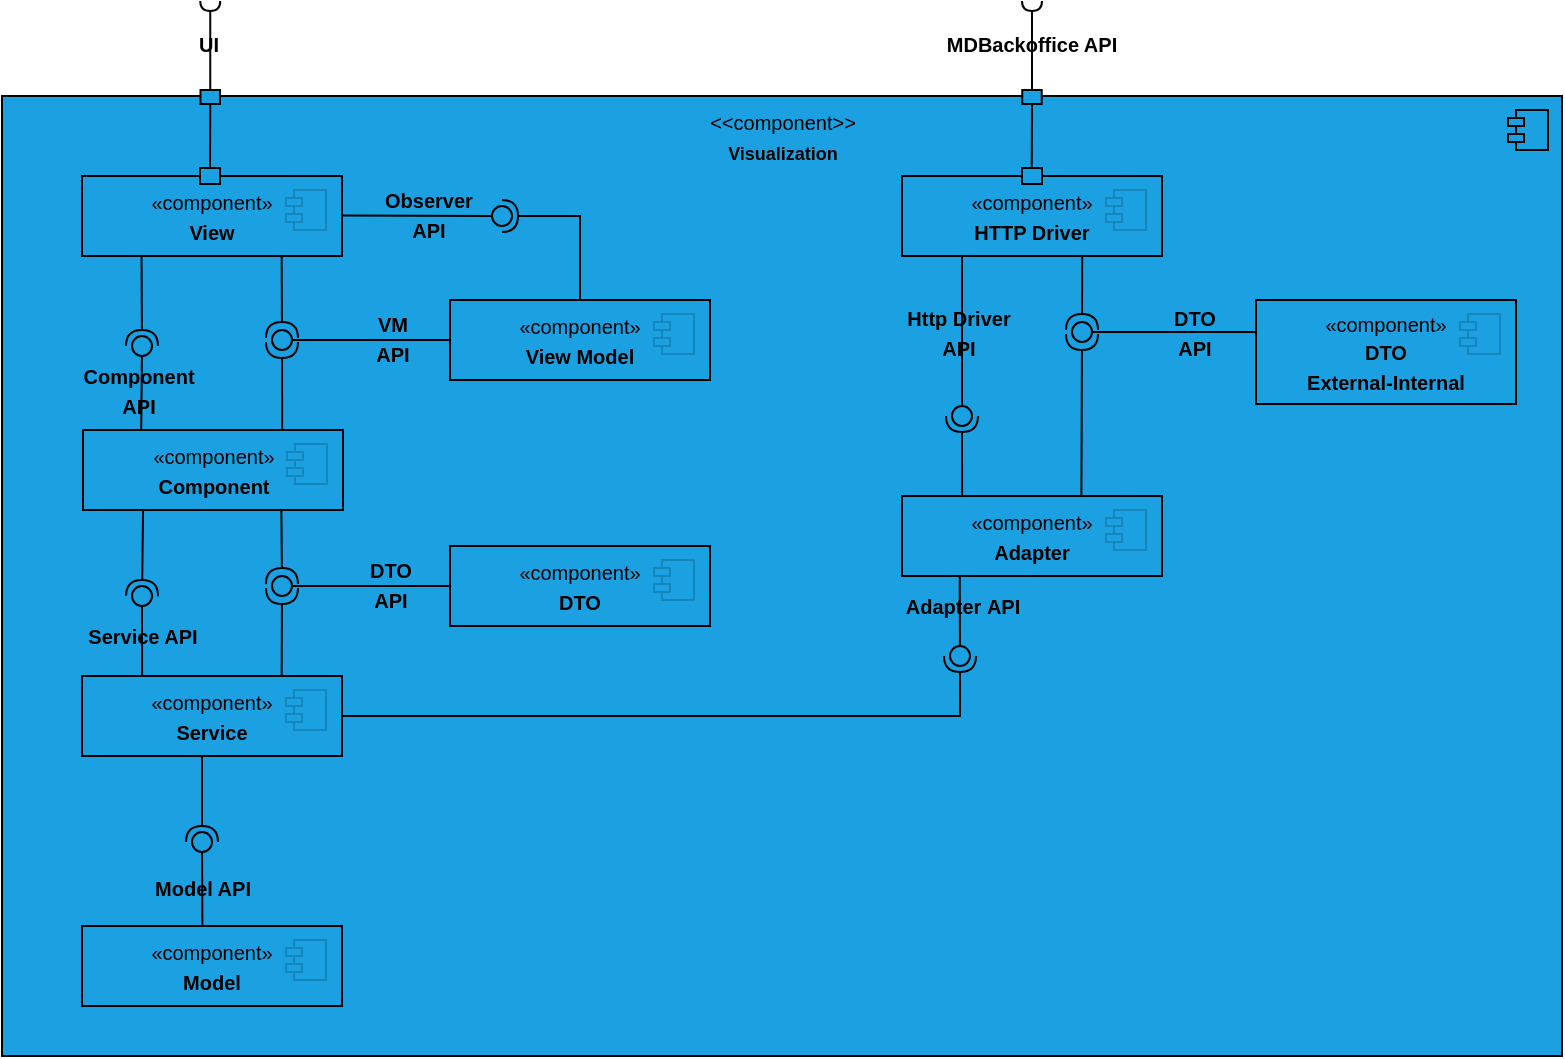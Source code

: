 <mxfile version="24.7.17">
  <diagram name="Página-1" id="Fh4nR_tUQDc_MorZCX80">
    <mxGraphModel dx="1327" dy="730" grid="1" gridSize="10" guides="1" tooltips="1" connect="1" arrows="1" fold="1" page="1" pageScale="1" pageWidth="827" pageHeight="1169" math="0" shadow="0">
      <root>
        <mxCell id="0" />
        <mxCell id="1" parent="0" />
        <mxCell id="FWHw1slbgGrIIxlb3Wqc-3" value="" style="html=1;dropTarget=0;whiteSpace=wrap;fillColor=#1BA1E2;strokeColor=#030303;shadow=0;movable=0;resizable=0;rotatable=0;deletable=0;editable=0;locked=1;connectable=0;" parent="1" vertex="1">
          <mxGeometry x="200" y="140" width="780" height="480" as="geometry" />
        </mxCell>
        <mxCell id="FWHw1slbgGrIIxlb3Wqc-4" value="" style="shape=module;jettyWidth=8;jettyHeight=4;fillColor=#1BA1E2;strokeColor=#030303;shadow=0;" parent="FWHw1slbgGrIIxlb3Wqc-3" vertex="1">
          <mxGeometry x="1" width="20" height="20" relative="1" as="geometry">
            <mxPoint x="-27" y="7" as="offset" />
          </mxGeometry>
        </mxCell>
        <mxCell id="FWHw1slbgGrIIxlb3Wqc-5" value="&lt;font style=&quot;font-size: 10px;&quot;&gt;&amp;lt;&amp;lt;component&amp;gt;&amp;gt;&lt;/font&gt;&lt;div&gt;&lt;b style=&quot;background-color: initial;&quot;&gt;&lt;font style=&quot;font-size: 9px;&quot;&gt;Visualization&lt;/font&gt;&lt;/b&gt;&lt;/div&gt;" style="text;html=1;align=center;verticalAlign=middle;whiteSpace=wrap;rounded=0;" parent="1" vertex="1">
          <mxGeometry x="547.5" y="150" width="85" height="20" as="geometry" />
        </mxCell>
        <mxCell id="FWHw1slbgGrIIxlb3Wqc-6" value="&lt;span style=&quot;font-size: 10px;&quot;&gt;«component»&lt;/span&gt;&lt;br style=&quot;font-size: 10px;&quot;&gt;&lt;b style=&quot;font-size: 10px;&quot;&gt;View&lt;/b&gt;" style="html=1;dropTarget=0;whiteSpace=wrap;fillColor=#1BA1E2;strokeColor=#000000;" parent="1" vertex="1">
          <mxGeometry x="240" y="180" width="130" height="40" as="geometry" />
        </mxCell>
        <mxCell id="FWHw1slbgGrIIxlb3Wqc-7" value="" style="shape=module;jettyWidth=8;jettyHeight=4;fillColor=#1BA1E2;strokeColor=#1685BA;" parent="FWHw1slbgGrIIxlb3Wqc-6" vertex="1">
          <mxGeometry x="1" width="20" height="20" relative="1" as="geometry">
            <mxPoint x="-28" y="7" as="offset" />
          </mxGeometry>
        </mxCell>
        <mxCell id="FWHw1slbgGrIIxlb3Wqc-8" value="&lt;span style=&quot;font-size: 10px;&quot;&gt;«component»&lt;/span&gt;&lt;br style=&quot;font-size: 10px;&quot;&gt;&lt;b style=&quot;font-size: 10px;&quot;&gt;Component&lt;/b&gt;&lt;span style=&quot;color: rgba(0, 0, 0, 0); font-family: monospace; font-size: 0px; text-align: start; text-wrap: nowrap;&quot;&gt;%3CmxGraphModel%3E%3Croot%3E%3CmxCell%20id%3D%220%22%2F%3E%3CmxCell%20id%3D%221%22%20parent%3D%220%22%2F%3E%3CmxCell%20id%3D%222%22%20value%3D%22%26lt%3Bspan%20style%3D%26quot%3Bfont-size%3A%2010px%3B%26quot%3B%26gt%3B%C2%ABcomponent%C2%BB%26lt%3B%2Fspan%26gt%3B%26lt%3Bbr%20style%3D%26quot%3Bfont-size%3A%2010px%3B%26quot%3B%26gt%3B%26lt%3Bb%20style%3D%26quot%3Bfont-size%3A%2010px%3B%26quot%3B%26gt%3BView%26lt%3B%2Fb%26gt%3B%22%20style%3D%22html%3D1%3BdropTarget%3D0%3BwhiteSpace%3Dwrap%3BfillColor%3D%231BA1E2%3BstrokeColor%3D%23000000%3B%22%20vertex%3D%221%22%20parent%3D%221%22%3E%3CmxGeometry%20x%3D%22240%22%20y%3D%22200%22%20width%3D%22130%22%20height%3D%2240%22%20as%3D%22geometry%22%2F%3E%3C%2FmxCell%3E%3CmxCell%20id%3D%223%22%20value%3D%22%22%20style%3D%22shape%3Dmodule%3BjettyWidth%3D8%3BjettyHeight%3D4%3BfillColor%3D%231BA1E2%3BstrokeColor%3D%231685BA%3B%22%20vertex%3D%221%22%20parent%3D%222%22%3E%3CmxGeometry%20x%3D%221%22%20width%3D%2220%22%20height%3D%2220%22%20relative%3D%221%22%20as%3D%22geometry%22%3E%3CmxPoint%20x%3D%22-28%22%20y%3D%227%22%20as%3D%22offset%22%2F%3E%3C%2FmxGeometry%3E%3C%2FmxCell%3E%3C%2Froot%3E%3C%2FmxGraphModel%3E&lt;/span&gt;" style="html=1;dropTarget=0;whiteSpace=wrap;fillColor=#1BA1E2;strokeColor=#030303;" parent="1" vertex="1">
          <mxGeometry x="240.5" y="307" width="130" height="40" as="geometry" />
        </mxCell>
        <mxCell id="FWHw1slbgGrIIxlb3Wqc-9" value="" style="shape=module;jettyWidth=8;jettyHeight=4;fillColor=#1BA1E2;strokeColor=#1685BA;" parent="FWHw1slbgGrIIxlb3Wqc-8" vertex="1">
          <mxGeometry x="1" width="20" height="20" relative="1" as="geometry">
            <mxPoint x="-28" y="7" as="offset" />
          </mxGeometry>
        </mxCell>
        <mxCell id="FWHw1slbgGrIIxlb3Wqc-10" value="&lt;span style=&quot;font-size: 10px;&quot;&gt;«component»&lt;/span&gt;&lt;br style=&quot;font-size: 10px;&quot;&gt;&lt;b style=&quot;font-size: 10px;&quot;&gt;Service&lt;/b&gt;&lt;span style=&quot;color: rgba(0, 0, 0, 0); font-family: monospace; font-size: 0px; text-align: start; text-wrap: nowrap;&quot;&gt;%3CmxGraphModel%3E%3Croot%3E%3CmxCell%20id%3D%220%22%2F%3E%3CmxCell%20id%3D%221%22%20parent%3D%220%22%2F%3E%3CmxCell%20id%3D%222%22%20value%3D%22%26lt%3Bspan%20style%3D%26quot%3Bfont-size%3A%2010px%3B%26quot%3B%26gt%3B%C2%ABcomponent%C2%BB%26lt%3B%2Fspan%26gt%3B%26lt%3Bbr%20style%3D%26quot%3Bfont-size%3A%2010px%3B%26quot%3B%26gt%3B%26lt%3Bb%20style%3D%26quot%3Bfont-size%3A%2010px%3B%26quot%3B%26gt%3BView%26lt%3B%2Fb%26gt%3B%22%20style%3D%22html%3D1%3BdropTarget%3D0%3BwhiteSpace%3Dwrap%3BfillColor%3D%231BA1E2%3BstrokeColor%3D%23000000%3B%22%20vertex%3D%221%22%20parent%3D%221%22%3E%3CmxGeometry%20x%3D%22240%22%20y%3D%22200%22%20width%3D%22130%22%20height%3D%2240%22%20as%3D%22geometry%22%2F%3E%3C%2FmxCell%3E%3CmxCell%20id%3D%223%22%20value%3D%22%22%20style%3D%22shape%3Dmodule%3BjettyWidth%3D8%3BjettyHeight%3D4%3BfillColor%3D%231BA1E2%3BstrokeColor%3D%231685BA%3B%22%20vertex%3D%221%22%20parent%3D%222%22%3E%3CmxGeometry%20x%3D%221%22%20width%3D%2220%22%20height%3D%2220%22%20relative%3D%221%22%20as%3D%22geometry%22%3E%3CmxPoint%20x%3D%22-28%22%20y%3D%227%22%20as%3D%22offset%22%2F%3E%3C%2FmxGeometry%3E%3C%2FmxCell%3E%3C%2Froot%3E%3C%2FmxGraphModel%3E&lt;/span&gt;" style="html=1;dropTarget=0;whiteSpace=wrap;fillColor=#1BA1E2;strokeColor=#000000;" parent="1" vertex="1">
          <mxGeometry x="240" y="430" width="130" height="40" as="geometry" />
        </mxCell>
        <mxCell id="FWHw1slbgGrIIxlb3Wqc-11" value="" style="shape=module;jettyWidth=8;jettyHeight=4;fillColor=#1BA1E2;strokeColor=#1685BA;" parent="FWHw1slbgGrIIxlb3Wqc-10" vertex="1">
          <mxGeometry x="1" width="20" height="20" relative="1" as="geometry">
            <mxPoint x="-28" y="7" as="offset" />
          </mxGeometry>
        </mxCell>
        <mxCell id="FWHw1slbgGrIIxlb3Wqc-12" value="&lt;span style=&quot;font-size: 10px;&quot;&gt;«component»&lt;/span&gt;&lt;br style=&quot;font-size: 10px;&quot;&gt;&lt;b style=&quot;font-size: 10px;&quot;&gt;Model&lt;/b&gt;" style="html=1;dropTarget=0;whiteSpace=wrap;fillColor=#1BA1E2;strokeColor=#000000;" parent="1" vertex="1">
          <mxGeometry x="240" y="555" width="130" height="40" as="geometry" />
        </mxCell>
        <mxCell id="FWHw1slbgGrIIxlb3Wqc-13" value="" style="shape=module;jettyWidth=8;jettyHeight=4;fillColor=#1BA1E2;strokeColor=#1685BA;" parent="FWHw1slbgGrIIxlb3Wqc-12" vertex="1">
          <mxGeometry x="1" width="20" height="20" relative="1" as="geometry">
            <mxPoint x="-28" y="7" as="offset" />
          </mxGeometry>
        </mxCell>
        <mxCell id="FWHw1slbgGrIIxlb3Wqc-18" value="&lt;span style=&quot;font-size: 10px;&quot;&gt;«component»&lt;/span&gt;&lt;br style=&quot;font-size: 10px;&quot;&gt;&lt;b style=&quot;font-size: 10px;&quot;&gt;HTTP Driver&lt;/b&gt;" style="html=1;dropTarget=0;whiteSpace=wrap;fillColor=#1BA1E2;strokeColor=#000000;" parent="1" vertex="1">
          <mxGeometry x="650" y="180" width="130" height="40" as="geometry" />
        </mxCell>
        <mxCell id="FWHw1slbgGrIIxlb3Wqc-19" value="" style="shape=module;jettyWidth=8;jettyHeight=4;fillColor=#1BA1E2;strokeColor=#1685BA;" parent="FWHw1slbgGrIIxlb3Wqc-18" vertex="1">
          <mxGeometry x="1" width="20" height="20" relative="1" as="geometry">
            <mxPoint x="-28" y="7" as="offset" />
          </mxGeometry>
        </mxCell>
        <mxCell id="FWHw1slbgGrIIxlb3Wqc-20" value="&lt;span style=&quot;font-size: 10px;&quot;&gt;«component»&lt;/span&gt;&lt;br style=&quot;font-size: 10px;&quot;&gt;&lt;b style=&quot;font-size: 10px;&quot;&gt;Adapter&lt;/b&gt;" style="html=1;dropTarget=0;whiteSpace=wrap;fillColor=#1BA1E2;strokeColor=#000000;" parent="1" vertex="1">
          <mxGeometry x="650" y="340" width="130" height="40" as="geometry" />
        </mxCell>
        <mxCell id="FWHw1slbgGrIIxlb3Wqc-21" value="" style="shape=module;jettyWidth=8;jettyHeight=4;fillColor=#1BA1E2;strokeColor=#1685BA;" parent="FWHw1slbgGrIIxlb3Wqc-20" vertex="1">
          <mxGeometry x="1" width="20" height="20" relative="1" as="geometry">
            <mxPoint x="-28" y="7" as="offset" />
          </mxGeometry>
        </mxCell>
        <mxCell id="FWHw1slbgGrIIxlb3Wqc-22" value="&lt;span style=&quot;font-size: 10px;&quot;&gt;«component»&lt;/span&gt;&lt;br style=&quot;font-size: 10px;&quot;&gt;&lt;b style=&quot;font-size: 10px;&quot;&gt;DTO&lt;/b&gt;" style="html=1;dropTarget=0;whiteSpace=wrap;fillColor=#1BA1E2;strokeColor=#000000;" parent="1" vertex="1">
          <mxGeometry x="424" y="365" width="130" height="40" as="geometry" />
        </mxCell>
        <mxCell id="FWHw1slbgGrIIxlb3Wqc-23" value="" style="shape=module;jettyWidth=8;jettyHeight=4;fillColor=#1BA1E2;strokeColor=#1685BA;" parent="FWHw1slbgGrIIxlb3Wqc-22" vertex="1">
          <mxGeometry x="1" width="20" height="20" relative="1" as="geometry">
            <mxPoint x="-28" y="7" as="offset" />
          </mxGeometry>
        </mxCell>
        <mxCell id="FWHw1slbgGrIIxlb3Wqc-34" value="" style="rounded=0;orthogonalLoop=1;jettySize=auto;html=1;endArrow=halfCircle;endFill=0;endSize=6;strokeWidth=1;sketch=0;strokeColor=#030303;exitX=0.231;exitY=1;exitDx=0;exitDy=0;exitPerimeter=0;" parent="1" source="FWHw1slbgGrIIxlb3Wqc-8" edge="1">
          <mxGeometry relative="1" as="geometry">
            <mxPoint x="270" y="340" as="sourcePoint" />
            <mxPoint x="270" y="390" as="targetPoint" />
          </mxGeometry>
        </mxCell>
        <mxCell id="FWHw1slbgGrIIxlb3Wqc-35" value="" style="edgeLabel;html=1;align=center;verticalAlign=middle;resizable=0;points=[];fillColor=#1BA1E2;" parent="FWHw1slbgGrIIxlb3Wqc-34" vertex="1" connectable="0">
          <mxGeometry x="-0.015" y="1" relative="1" as="geometry">
            <mxPoint x="1" as="offset" />
          </mxGeometry>
        </mxCell>
        <mxCell id="FWHw1slbgGrIIxlb3Wqc-36" value="" style="rounded=0;orthogonalLoop=1;jettySize=auto;html=1;endArrow=oval;endFill=0;sketch=0;sourcePerimeterSpacing=0;targetPerimeterSpacing=0;endSize=10;exitX=0.231;exitY=0;exitDx=0;exitDy=0;strokeColor=#000000;exitPerimeter=0;" parent="1" source="FWHw1slbgGrIIxlb3Wqc-10" edge="1">
          <mxGeometry relative="1" as="geometry">
            <mxPoint x="278.5" y="430" as="sourcePoint" />
            <mxPoint x="270" y="390" as="targetPoint" />
          </mxGeometry>
        </mxCell>
        <mxCell id="FWHw1slbgGrIIxlb3Wqc-40" value="" style="rounded=0;orthogonalLoop=1;jettySize=auto;html=1;endArrow=halfCircle;endFill=0;endSize=6;strokeWidth=1;sketch=0;strokeColor=#030303;exitX=0.768;exitY=0.005;exitDx=0;exitDy=0;exitPerimeter=0;" parent="1" source="FWHw1slbgGrIIxlb3Wqc-10" edge="1">
          <mxGeometry relative="1" as="geometry">
            <mxPoint x="340" y="428" as="sourcePoint" />
            <mxPoint x="340" y="386" as="targetPoint" />
          </mxGeometry>
        </mxCell>
        <mxCell id="FWHw1slbgGrIIxlb3Wqc-41" value="" style="edgeLabel;html=1;align=center;verticalAlign=middle;resizable=0;points=[];fillColor=#1BA1E2;" parent="FWHw1slbgGrIIxlb3Wqc-40" vertex="1" connectable="0">
          <mxGeometry x="-0.015" y="1" relative="1" as="geometry">
            <mxPoint x="1" as="offset" />
          </mxGeometry>
        </mxCell>
        <mxCell id="FWHw1slbgGrIIxlb3Wqc-42" value="" style="rounded=0;orthogonalLoop=1;jettySize=auto;html=1;endArrow=oval;endFill=0;sketch=0;sourcePerimeterSpacing=0;targetPerimeterSpacing=0;endSize=10;exitX=0;exitY=0.5;exitDx=0;exitDy=0;strokeColor=#000000;" parent="1" source="FWHw1slbgGrIIxlb3Wqc-22" edge="1">
          <mxGeometry relative="1" as="geometry">
            <mxPoint x="340" y="350" as="sourcePoint" />
            <mxPoint x="340" y="385" as="targetPoint" />
          </mxGeometry>
        </mxCell>
        <mxCell id="FWHw1slbgGrIIxlb3Wqc-43" value="" style="rounded=0;orthogonalLoop=1;jettySize=auto;html=1;endArrow=halfCircle;endFill=0;endSize=6;strokeWidth=1;sketch=0;strokeColor=#030303;exitX=0.763;exitY=1.006;exitDx=0;exitDy=0;exitPerimeter=0;" parent="1" source="FWHw1slbgGrIIxlb3Wqc-8" edge="1">
          <mxGeometry relative="1" as="geometry">
            <mxPoint x="339.82" y="348.56" as="sourcePoint" />
            <mxPoint x="340" y="384" as="targetPoint" />
          </mxGeometry>
        </mxCell>
        <mxCell id="FWHw1slbgGrIIxlb3Wqc-44" value="" style="edgeLabel;html=1;align=center;verticalAlign=middle;resizable=0;points=[];fillColor=#1BA1E2;" parent="FWHw1slbgGrIIxlb3Wqc-43" vertex="1" connectable="0">
          <mxGeometry x="-0.015" y="1" relative="1" as="geometry">
            <mxPoint x="1" as="offset" />
          </mxGeometry>
        </mxCell>
        <mxCell id="FWHw1slbgGrIIxlb3Wqc-47" value="" style="rounded=0;orthogonalLoop=1;jettySize=auto;html=1;endArrow=oval;endFill=0;sketch=0;sourcePerimeterSpacing=0;targetPerimeterSpacing=0;endSize=10;exitX=0.224;exitY=-0.008;exitDx=0;exitDy=0;strokeColor=#000000;exitPerimeter=0;" parent="1" source="FWHw1slbgGrIIxlb3Wqc-8" edge="1">
          <mxGeometry relative="1" as="geometry">
            <mxPoint x="270" y="300" as="sourcePoint" />
            <mxPoint x="270" y="265" as="targetPoint" />
          </mxGeometry>
        </mxCell>
        <mxCell id="FWHw1slbgGrIIxlb3Wqc-48" value="&lt;span style=&quot;font-size: 10px;&quot;&gt;«component»&lt;/span&gt;&lt;br style=&quot;font-size: 10px;&quot;&gt;&lt;b style=&quot;font-size: 10px;&quot;&gt;View Model&lt;/b&gt;" style="html=1;dropTarget=0;whiteSpace=wrap;fillColor=#1BA1E2;strokeColor=#000000;" parent="1" vertex="1">
          <mxGeometry x="424" y="242" width="130" height="40" as="geometry" />
        </mxCell>
        <mxCell id="FWHw1slbgGrIIxlb3Wqc-49" value="" style="shape=module;jettyWidth=8;jettyHeight=4;fillColor=#1BA1E2;strokeColor=#1685BA;" parent="FWHw1slbgGrIIxlb3Wqc-48" vertex="1">
          <mxGeometry x="1" width="20" height="20" relative="1" as="geometry">
            <mxPoint x="-28" y="7" as="offset" />
          </mxGeometry>
        </mxCell>
        <mxCell id="FWHw1slbgGrIIxlb3Wqc-50" value="" style="rounded=0;orthogonalLoop=1;jettySize=auto;html=1;endArrow=halfCircle;endFill=0;endSize=6;strokeWidth=1;sketch=0;strokeColor=#030303;exitX=0.766;exitY=0.009;exitDx=0;exitDy=0;exitPerimeter=0;" parent="1" source="FWHw1slbgGrIIxlb3Wqc-8" edge="1">
          <mxGeometry relative="1" as="geometry">
            <mxPoint x="340" y="307" as="sourcePoint" />
            <mxPoint x="340" y="263" as="targetPoint" />
          </mxGeometry>
        </mxCell>
        <mxCell id="FWHw1slbgGrIIxlb3Wqc-51" value="" style="edgeLabel;html=1;align=center;verticalAlign=middle;resizable=0;points=[];fillColor=#1BA1E2;" parent="FWHw1slbgGrIIxlb3Wqc-50" vertex="1" connectable="0">
          <mxGeometry x="-0.015" y="1" relative="1" as="geometry">
            <mxPoint x="1" as="offset" />
          </mxGeometry>
        </mxCell>
        <mxCell id="FWHw1slbgGrIIxlb3Wqc-52" value="" style="rounded=0;orthogonalLoop=1;jettySize=auto;html=1;endArrow=oval;endFill=0;sketch=0;sourcePerimeterSpacing=0;targetPerimeterSpacing=0;endSize=10;exitX=0;exitY=0.5;exitDx=0;exitDy=0;strokeColor=#000000;" parent="1" source="FWHw1slbgGrIIxlb3Wqc-48" edge="1">
          <mxGeometry relative="1" as="geometry">
            <mxPoint x="340" y="227" as="sourcePoint" />
            <mxPoint x="340" y="262" as="targetPoint" />
          </mxGeometry>
        </mxCell>
        <mxCell id="FWHw1slbgGrIIxlb3Wqc-53" value="" style="rounded=0;orthogonalLoop=1;jettySize=auto;html=1;endArrow=halfCircle;endFill=0;endSize=6;strokeWidth=1;sketch=0;strokeColor=#030303;exitX=0.768;exitY=1.005;exitDx=0;exitDy=0;exitPerimeter=0;" parent="1" source="FWHw1slbgGrIIxlb3Wqc-6" edge="1">
          <mxGeometry relative="1" as="geometry">
            <mxPoint x="340" y="224" as="sourcePoint" />
            <mxPoint x="340" y="261" as="targetPoint" />
          </mxGeometry>
        </mxCell>
        <mxCell id="FWHw1slbgGrIIxlb3Wqc-54" value="" style="edgeLabel;html=1;align=center;verticalAlign=middle;resizable=0;points=[];fillColor=#1BA1E2;" parent="FWHw1slbgGrIIxlb3Wqc-53" vertex="1" connectable="0">
          <mxGeometry x="-0.015" y="1" relative="1" as="geometry">
            <mxPoint x="1" as="offset" />
          </mxGeometry>
        </mxCell>
        <mxCell id="FWHw1slbgGrIIxlb3Wqc-55" value="" style="rounded=0;orthogonalLoop=1;jettySize=auto;html=1;endArrow=halfCircle;endFill=0;endSize=6;strokeWidth=1;sketch=0;exitX=0.231;exitY=-0.003;exitDx=0;exitDy=0;strokeColor=#030303;exitPerimeter=0;" parent="1" source="FWHw1slbgGrIIxlb3Wqc-20" edge="1">
          <mxGeometry relative="1" as="geometry">
            <mxPoint x="418" y="569" as="sourcePoint" />
            <mxPoint x="680" y="300" as="targetPoint" />
            <Array as="points" />
          </mxGeometry>
        </mxCell>
        <mxCell id="FWHw1slbgGrIIxlb3Wqc-56" value="" style="edgeLabel;html=1;align=center;verticalAlign=middle;resizable=0;points=[];fillColor=#1BA1E2;" parent="FWHw1slbgGrIIxlb3Wqc-55" vertex="1" connectable="0">
          <mxGeometry x="-0.015" y="1" relative="1" as="geometry">
            <mxPoint x="1" as="offset" />
          </mxGeometry>
        </mxCell>
        <mxCell id="FWHw1slbgGrIIxlb3Wqc-57" value="" style="ellipse;whiteSpace=wrap;html=1;align=center;aspect=fixed;fillColor=none;strokeColor=none;resizable=0;perimeter=centerPerimeter;rotatable=0;allowArrows=0;points=[];outlineConnect=1;" parent="1" vertex="1">
          <mxGeometry x="413" y="514" width="10" height="10" as="geometry" />
        </mxCell>
        <mxCell id="FWHw1slbgGrIIxlb3Wqc-59" value="" style="rounded=0;orthogonalLoop=1;jettySize=auto;html=1;endArrow=oval;endFill=0;sketch=0;sourcePerimeterSpacing=0;targetPerimeterSpacing=0;endSize=10;strokeColor=#000000;" parent="1" edge="1">
          <mxGeometry relative="1" as="geometry">
            <mxPoint x="680" y="220" as="sourcePoint" />
            <mxPoint x="680" y="300" as="targetPoint" />
          </mxGeometry>
        </mxCell>
        <mxCell id="FWHw1slbgGrIIxlb3Wqc-60" value="" style="rounded=0;orthogonalLoop=1;jettySize=auto;html=1;endArrow=halfCircle;endFill=0;endSize=6;strokeWidth=1;sketch=0;strokeColor=#030303;" parent="1" edge="1">
          <mxGeometry relative="1" as="geometry">
            <mxPoint x="300" y="470" as="sourcePoint" />
            <mxPoint x="300" y="513" as="targetPoint" />
          </mxGeometry>
        </mxCell>
        <mxCell id="FWHw1slbgGrIIxlb3Wqc-61" value="" style="edgeLabel;html=1;align=center;verticalAlign=middle;resizable=0;points=[];fillColor=#1BA1E2;" parent="FWHw1slbgGrIIxlb3Wqc-60" vertex="1" connectable="0">
          <mxGeometry x="-0.015" y="1" relative="1" as="geometry">
            <mxPoint x="1" as="offset" />
          </mxGeometry>
        </mxCell>
        <mxCell id="FWHw1slbgGrIIxlb3Wqc-62" value="" style="rounded=0;orthogonalLoop=1;jettySize=auto;html=1;endArrow=oval;endFill=0;sketch=0;sourcePerimeterSpacing=0;targetPerimeterSpacing=0;endSize=10;exitX=0.463;exitY=-0.016;exitDx=0;exitDy=0;strokeColor=#000000;exitPerimeter=0;" parent="1" source="FWHw1slbgGrIIxlb3Wqc-12" edge="1">
          <mxGeometry relative="1" as="geometry">
            <mxPoint x="300" y="553" as="sourcePoint" />
            <mxPoint x="300" y="513" as="targetPoint" />
          </mxGeometry>
        </mxCell>
        <mxCell id="FWHw1slbgGrIIxlb3Wqc-29" value="&lt;font style=&quot;font-size: 10px;&quot;&gt;&lt;b&gt;Model API&lt;/b&gt;&lt;/font&gt;" style="text;html=1;align=center;verticalAlign=middle;whiteSpace=wrap;rounded=0;" parent="1" vertex="1">
          <mxGeometry x="272" y="521" width="57" height="30" as="geometry" />
        </mxCell>
        <mxCell id="FWHw1slbgGrIIxlb3Wqc-70" value="&lt;span style=&quot;font-size: 10px;&quot;&gt;«component»&lt;/span&gt;&lt;br style=&quot;font-size: 10px;&quot;&gt;&lt;b style=&quot;font-size: 10px;&quot;&gt;DTO&lt;/b&gt;&lt;div&gt;&lt;b style=&quot;font-size: 10px;&quot;&gt;External-Internal&lt;/b&gt;&lt;/div&gt;" style="html=1;dropTarget=0;whiteSpace=wrap;fillColor=#1BA1E2;strokeColor=#000000;" parent="1" vertex="1">
          <mxGeometry x="827" y="242" width="130" height="52" as="geometry" />
        </mxCell>
        <mxCell id="FWHw1slbgGrIIxlb3Wqc-71" value="" style="shape=module;jettyWidth=8;jettyHeight=4;fillColor=#1BA1E2;strokeColor=#1685BA;" parent="FWHw1slbgGrIIxlb3Wqc-70" vertex="1">
          <mxGeometry x="1" width="20" height="20" relative="1" as="geometry">
            <mxPoint x="-28" y="7" as="offset" />
          </mxGeometry>
        </mxCell>
        <mxCell id="FWHw1slbgGrIIxlb3Wqc-72" value="" style="rounded=0;orthogonalLoop=1;jettySize=auto;html=1;endArrow=halfCircle;endFill=0;endSize=6;strokeWidth=1;sketch=0;strokeColor=#030303;exitX=0.69;exitY=0.007;exitDx=0;exitDy=0;exitPerimeter=0;" parent="1" source="FWHw1slbgGrIIxlb3Wqc-20" edge="1">
          <mxGeometry relative="1" as="geometry">
            <mxPoint x="740" y="460" as="sourcePoint" />
            <mxPoint x="740" y="259" as="targetPoint" />
            <Array as="points" />
          </mxGeometry>
        </mxCell>
        <mxCell id="FWHw1slbgGrIIxlb3Wqc-73" value="" style="edgeLabel;html=1;align=center;verticalAlign=middle;resizable=0;points=[];fillColor=#1BA1E2;" parent="FWHw1slbgGrIIxlb3Wqc-72" vertex="1" connectable="0">
          <mxGeometry x="-0.015" y="1" relative="1" as="geometry">
            <mxPoint x="1" as="offset" />
          </mxGeometry>
        </mxCell>
        <mxCell id="FWHw1slbgGrIIxlb3Wqc-74" value="" style="rounded=0;orthogonalLoop=1;jettySize=auto;html=1;endArrow=oval;endFill=0;sketch=0;sourcePerimeterSpacing=0;targetPerimeterSpacing=0;endSize=10;exitX=0;exitY=0.5;exitDx=0;exitDy=0;strokeColor=#000000;" parent="1" edge="1">
          <mxGeometry relative="1" as="geometry">
            <mxPoint x="827" y="258" as="sourcePoint" />
            <mxPoint x="740" y="258" as="targetPoint" />
          </mxGeometry>
        </mxCell>
        <mxCell id="FWHw1slbgGrIIxlb3Wqc-75" value="" style="rounded=0;orthogonalLoop=1;jettySize=auto;html=1;endArrow=halfCircle;endFill=0;endSize=6;strokeWidth=1;sketch=0;strokeColor=#030303;exitX=0.693;exitY=1.004;exitDx=0;exitDy=0;exitPerimeter=0;" parent="1" source="FWHw1slbgGrIIxlb3Wqc-18" edge="1">
          <mxGeometry relative="1" as="geometry">
            <mxPoint x="740" y="220" as="sourcePoint" />
            <mxPoint x="740" y="257" as="targetPoint" />
          </mxGeometry>
        </mxCell>
        <mxCell id="FWHw1slbgGrIIxlb3Wqc-76" value="" style="edgeLabel;html=1;align=center;verticalAlign=middle;resizable=0;points=[];fillColor=#1BA1E2;" parent="FWHw1slbgGrIIxlb3Wqc-75" vertex="1" connectable="0">
          <mxGeometry x="-0.015" y="1" relative="1" as="geometry">
            <mxPoint x="1" as="offset" />
          </mxGeometry>
        </mxCell>
        <mxCell id="FWHw1slbgGrIIxlb3Wqc-85" value="&lt;font style=&quot;font-size: 10px;&quot;&gt;&lt;b&gt;Service API&lt;/b&gt;&lt;/font&gt;" style="text;html=1;align=center;verticalAlign=middle;whiteSpace=wrap;rounded=0;" parent="1" vertex="1">
          <mxGeometry x="242" y="395" width="57" height="30" as="geometry" />
        </mxCell>
        <mxCell id="FWHw1slbgGrIIxlb3Wqc-86" value="&lt;font style=&quot;font-size: 10px;&quot;&gt;&lt;b&gt;DTO&lt;/b&gt;&lt;/font&gt;&lt;div&gt;&lt;font style=&quot;font-size: 10px;&quot;&gt;&lt;b&gt;API&lt;/b&gt;&lt;/font&gt;&lt;/div&gt;" style="text;html=1;align=center;verticalAlign=middle;whiteSpace=wrap;rounded=0;" parent="1" vertex="1">
          <mxGeometry x="366" y="369" width="57" height="30" as="geometry" />
        </mxCell>
        <mxCell id="FWHw1slbgGrIIxlb3Wqc-88" value="&lt;font style=&quot;font-size: 10px;&quot;&gt;&lt;b&gt;Component API&lt;/b&gt;&lt;/font&gt;" style="text;html=1;align=center;verticalAlign=middle;whiteSpace=wrap;rounded=0;" parent="1" vertex="1">
          <mxGeometry x="240" y="272" width="57" height="30" as="geometry" />
        </mxCell>
        <mxCell id="FWHw1slbgGrIIxlb3Wqc-89" value="&lt;font style=&quot;font-size: 10px;&quot;&gt;&lt;b&gt;VM&lt;/b&gt;&lt;/font&gt;&lt;div&gt;&lt;font style=&quot;font-size: 10px;&quot;&gt;&lt;b&gt;API&lt;/b&gt;&lt;/font&gt;&lt;/div&gt;" style="text;html=1;align=center;verticalAlign=middle;whiteSpace=wrap;rounded=0;" parent="1" vertex="1">
          <mxGeometry x="367" y="246" width="57" height="30" as="geometry" />
        </mxCell>
        <mxCell id="FWHw1slbgGrIIxlb3Wqc-90" value="&lt;font style=&quot;font-size: 10px;&quot;&gt;&lt;b&gt;Http Driver&lt;/b&gt;&lt;/font&gt;&lt;div&gt;&lt;font style=&quot;font-size: 10px;&quot;&gt;&lt;b&gt;API&lt;/b&gt;&lt;/font&gt;&lt;/div&gt;" style="text;html=1;align=center;verticalAlign=middle;whiteSpace=wrap;rounded=0;" parent="1" vertex="1">
          <mxGeometry x="650" y="243" width="57" height="30" as="geometry" />
        </mxCell>
        <mxCell id="FWHw1slbgGrIIxlb3Wqc-92" value="&lt;font style=&quot;font-size: 10px;&quot;&gt;&lt;b&gt;DTO&lt;/b&gt;&lt;/font&gt;&lt;div&gt;&lt;font style=&quot;font-size: 10px;&quot;&gt;&lt;b&gt;API&lt;/b&gt;&lt;/font&gt;&lt;/div&gt;" style="text;html=1;align=center;verticalAlign=middle;whiteSpace=wrap;rounded=0;" parent="1" vertex="1">
          <mxGeometry x="768" y="243" width="57" height="30" as="geometry" />
        </mxCell>
        <mxCell id="FWHw1slbgGrIIxlb3Wqc-98" value="" style="fontStyle=0;labelPosition=right;verticalLabelPosition=middle;align=left;verticalAlign=middle;spacingLeft=2;strokeColor=#030303;fillColor=#1BA1E2;" parent="1" vertex="1">
          <mxGeometry x="299" y="176" width="10" height="8" as="geometry" />
        </mxCell>
        <mxCell id="FWHw1slbgGrIIxlb3Wqc-107" value="" style="fontStyle=0;labelPosition=right;verticalLabelPosition=middle;align=left;verticalAlign=middle;spacingLeft=2;strokeColor=#030303;fillColor=#1BA1E2;" parent="1" vertex="1">
          <mxGeometry x="710" y="176" width="10" height="8" as="geometry" />
        </mxCell>
        <mxCell id="FWHw1slbgGrIIxlb3Wqc-109" value="" style="html=1;rounded=0;rotation=-180;strokeColor=#030303;fillColor=#1BA1E2;" parent="1" vertex="1">
          <mxGeometry x="299.25" y="137" width="9.75" height="7" as="geometry" />
        </mxCell>
        <mxCell id="FWHw1slbgGrIIxlb3Wqc-119" value="" style="endArrow=none;html=1;rounded=0;align=center;verticalAlign=top;endFill=0;labelBackgroundColor=none;endSize=2;entryX=0.5;entryY=0;entryDx=0;entryDy=0;exitX=0.5;exitY=0;exitDx=0;exitDy=0;strokeColor=#030303;" parent="1" source="FWHw1slbgGrIIxlb3Wqc-98" target="FWHw1slbgGrIIxlb3Wqc-109" edge="1">
          <mxGeometry relative="1" as="geometry">
            <mxPoint x="303.81" y="183" as="sourcePoint" />
            <mxPoint x="303.81" y="144" as="targetPoint" />
          </mxGeometry>
        </mxCell>
        <mxCell id="FWHw1slbgGrIIxlb3Wqc-120" value="" style="group" parent="1" vertex="1" connectable="0">
          <mxGeometry x="299.13" y="92.5" width="10" height="5" as="geometry" />
        </mxCell>
        <mxCell id="FWHw1slbgGrIIxlb3Wqc-110" value="" style="endArrow=none;html=1;rounded=0;align=center;verticalAlign=top;endFill=0;labelBackgroundColor=none;endSize=2;strokeColor=#030303;" parent="FWHw1slbgGrIIxlb3Wqc-120" source="FWHw1slbgGrIIxlb3Wqc-109" target="FWHw1slbgGrIIxlb3Wqc-111" edge="1">
          <mxGeometry relative="1" as="geometry" />
        </mxCell>
        <mxCell id="FWHw1slbgGrIIxlb3Wqc-111" value="" style="shape=requiredInterface;html=1;fontSize=11;align=center;fillColor=none;points=[];aspect=fixed;resizable=0;verticalAlign=bottom;labelPosition=center;verticalLabelPosition=top;flipH=1;rotation=-90;strokeColor=#030303;" parent="FWHw1slbgGrIIxlb3Wqc-120" vertex="1">
          <mxGeometry x="2.5" y="-2.5" width="5" height="10" as="geometry" />
        </mxCell>
        <mxCell id="FWHw1slbgGrIIxlb3Wqc-121" value="" style="html=1;rounded=0;rotation=-180;strokeColor=#030303;fillColor=#1BA1E2;" parent="1" vertex="1">
          <mxGeometry x="710.12" y="137" width="9.75" height="7" as="geometry" />
        </mxCell>
        <mxCell id="FWHw1slbgGrIIxlb3Wqc-122" value="" style="endArrow=none;html=1;rounded=0;align=center;verticalAlign=top;endFill=0;labelBackgroundColor=none;endSize=2;entryX=0.5;entryY=0;entryDx=0;entryDy=0;exitX=0.5;exitY=0;exitDx=0;exitDy=0;strokeColor=#030303;" parent="1" target="FWHw1slbgGrIIxlb3Wqc-121" edge="1">
          <mxGeometry relative="1" as="geometry">
            <mxPoint x="714.87" y="176" as="sourcePoint" />
            <mxPoint x="714.68" y="144" as="targetPoint" />
          </mxGeometry>
        </mxCell>
        <mxCell id="FWHw1slbgGrIIxlb3Wqc-123" value="" style="group" parent="1" vertex="1" connectable="0">
          <mxGeometry x="710" y="92.5" width="10" height="5" as="geometry" />
        </mxCell>
        <mxCell id="FWHw1slbgGrIIxlb3Wqc-124" value="" style="shape=requiredInterface;html=1;fontSize=11;align=center;fillColor=none;points=[];aspect=fixed;resizable=0;verticalAlign=bottom;labelPosition=center;verticalLabelPosition=top;flipH=1;rotation=-90;strokeColor=#030303;" parent="FWHw1slbgGrIIxlb3Wqc-123" vertex="1">
          <mxGeometry x="2.5" y="-2.5" width="5" height="10" as="geometry" />
        </mxCell>
        <mxCell id="FWHw1slbgGrIIxlb3Wqc-125" value="" style="endArrow=none;html=1;rounded=0;align=center;verticalAlign=top;endFill=0;labelBackgroundColor=none;endSize=2;strokeColor=#030303;" parent="1" source="FWHw1slbgGrIIxlb3Wqc-121" target="FWHw1slbgGrIIxlb3Wqc-124" edge="1">
          <mxGeometry relative="1" as="geometry" />
        </mxCell>
        <mxCell id="FWHw1slbgGrIIxlb3Wqc-126" value="" style="rounded=0;orthogonalLoop=1;jettySize=auto;html=1;endArrow=halfCircle;endFill=0;endSize=6;strokeWidth=1;sketch=0;strokeColor=#030303;exitX=0.229;exitY=1.014;exitDx=0;exitDy=0;exitPerimeter=0;" parent="1" source="FWHw1slbgGrIIxlb3Wqc-6" edge="1">
          <mxGeometry relative="1" as="geometry">
            <mxPoint x="270.12" y="225" as="sourcePoint" />
            <mxPoint x="270" y="265" as="targetPoint" />
          </mxGeometry>
        </mxCell>
        <mxCell id="FWHw1slbgGrIIxlb3Wqc-127" value="" style="edgeLabel;html=1;align=center;verticalAlign=middle;resizable=0;points=[];fillColor=#1BA1E2;" parent="FWHw1slbgGrIIxlb3Wqc-126" vertex="1" connectable="0">
          <mxGeometry x="-0.015" y="1" relative="1" as="geometry">
            <mxPoint x="1" as="offset" />
          </mxGeometry>
        </mxCell>
        <mxCell id="FWHw1slbgGrIIxlb3Wqc-128" value="&lt;font style=&quot;font-size: 10px;&quot;&gt;&lt;b&gt;UI&lt;/b&gt;&lt;/font&gt;" style="text;html=1;align=center;verticalAlign=middle;whiteSpace=wrap;rounded=0;" parent="1" vertex="1">
          <mxGeometry x="274.5" y="98.5" width="57" height="30" as="geometry" />
        </mxCell>
        <mxCell id="FWHw1slbgGrIIxlb3Wqc-129" value="&lt;font style=&quot;font-size: 10px;&quot;&gt;&lt;b&gt;MDBackoffice API&lt;/b&gt;&lt;/font&gt;" style="text;html=1;align=center;verticalAlign=middle;whiteSpace=wrap;rounded=0;" parent="1" vertex="1">
          <mxGeometry x="668.25" y="98.5" width="93.5" height="30" as="geometry" />
        </mxCell>
        <mxCell id="FWHw1slbgGrIIxlb3Wqc-130" value="" style="rounded=0;orthogonalLoop=1;jettySize=auto;html=1;endArrow=halfCircle;endFill=0;endSize=6;strokeWidth=1;sketch=0;exitX=0.5;exitY=0;exitDx=0;exitDy=0;strokeColor=#030303;" parent="1" source="FWHw1slbgGrIIxlb3Wqc-48" edge="1">
          <mxGeometry relative="1" as="geometry">
            <mxPoint x="400" y="255" as="sourcePoint" />
            <mxPoint x="450" y="200" as="targetPoint" />
            <Array as="points">
              <mxPoint x="489" y="200" />
            </Array>
          </mxGeometry>
        </mxCell>
        <mxCell id="FWHw1slbgGrIIxlb3Wqc-131" value="" style="rounded=0;orthogonalLoop=1;jettySize=auto;html=1;endArrow=oval;endFill=0;sketch=0;sourcePerimeterSpacing=0;targetPerimeterSpacing=0;endSize=10;exitX=1;exitY=0.5;exitDx=0;exitDy=0;strokeColor=#030303;" parent="1" edge="1">
          <mxGeometry relative="1" as="geometry">
            <mxPoint x="370.5" y="199.79" as="sourcePoint" />
            <mxPoint x="450" y="200" as="targetPoint" />
          </mxGeometry>
        </mxCell>
        <mxCell id="FWHw1slbgGrIIxlb3Wqc-132" value="" style="ellipse;whiteSpace=wrap;html=1;align=center;aspect=fixed;fillColor=none;strokeColor=none;resizable=0;perimeter=centerPerimeter;rotatable=0;allowArrows=0;points=[];outlineConnect=1;" parent="1" vertex="1">
          <mxGeometry x="375" y="250" width="10" height="10" as="geometry" />
        </mxCell>
        <mxCell id="FWHw1slbgGrIIxlb3Wqc-134" value="&lt;font style=&quot;font-size: 10px;&quot;&gt;&lt;b&gt;Observer&lt;/b&gt;&lt;/font&gt;&lt;div&gt;&lt;font style=&quot;font-size: 10px;&quot;&gt;&lt;b&gt;API&lt;/b&gt;&lt;/font&gt;&lt;/div&gt;" style="text;html=1;align=center;verticalAlign=middle;whiteSpace=wrap;rounded=0;" parent="1" vertex="1">
          <mxGeometry x="385" y="184" width="57" height="30" as="geometry" />
        </mxCell>
        <mxCell id="40lO9GTFZLIRyyvxa24P-1" value="" style="rounded=0;orthogonalLoop=1;jettySize=auto;html=1;endArrow=halfCircle;endFill=0;endSize=6;strokeWidth=1;sketch=0;strokeColor=#030303;exitX=1;exitY=0.5;exitDx=0;exitDy=0;" edge="1" parent="1" source="FWHw1slbgGrIIxlb3Wqc-10">
          <mxGeometry relative="1" as="geometry">
            <mxPoint x="370" y="450" as="sourcePoint" />
            <mxPoint x="679" y="420" as="targetPoint" />
            <Array as="points">
              <mxPoint x="679" y="450" />
            </Array>
          </mxGeometry>
        </mxCell>
        <mxCell id="40lO9GTFZLIRyyvxa24P-2" value="" style="edgeLabel;html=1;align=center;verticalAlign=middle;resizable=0;points=[];fillColor=#1BA1E2;" vertex="1" connectable="0" parent="40lO9GTFZLIRyyvxa24P-1">
          <mxGeometry x="-0.015" y="1" relative="1" as="geometry">
            <mxPoint x="1" as="offset" />
          </mxGeometry>
        </mxCell>
        <mxCell id="40lO9GTFZLIRyyvxa24P-3" value="" style="rounded=0;orthogonalLoop=1;jettySize=auto;html=1;endArrow=oval;endFill=0;sketch=0;sourcePerimeterSpacing=0;targetPerimeterSpacing=0;endSize=10;strokeColor=#000000;exitX=0.222;exitY=1.004;exitDx=0;exitDy=0;exitPerimeter=0;" edge="1" parent="1" source="FWHw1slbgGrIIxlb3Wqc-20">
          <mxGeometry relative="1" as="geometry">
            <mxPoint x="678.19" y="400.0" as="sourcePoint" />
            <mxPoint x="679" y="420" as="targetPoint" />
          </mxGeometry>
        </mxCell>
        <mxCell id="40lO9GTFZLIRyyvxa24P-5" value="&lt;div&gt;&lt;font style=&quot;font-size: 10px;&quot;&gt;&lt;b&gt;Adapter&amp;nbsp;&lt;/b&gt;&lt;/font&gt;&lt;b style=&quot;font-size: 10px; background-color: initial;&quot;&gt;API&lt;/b&gt;&lt;/div&gt;" style="text;html=1;align=center;verticalAlign=middle;whiteSpace=wrap;rounded=0;" vertex="1" parent="1">
          <mxGeometry x="651.87" y="380" width="57" height="30" as="geometry" />
        </mxCell>
      </root>
    </mxGraphModel>
  </diagram>
</mxfile>
